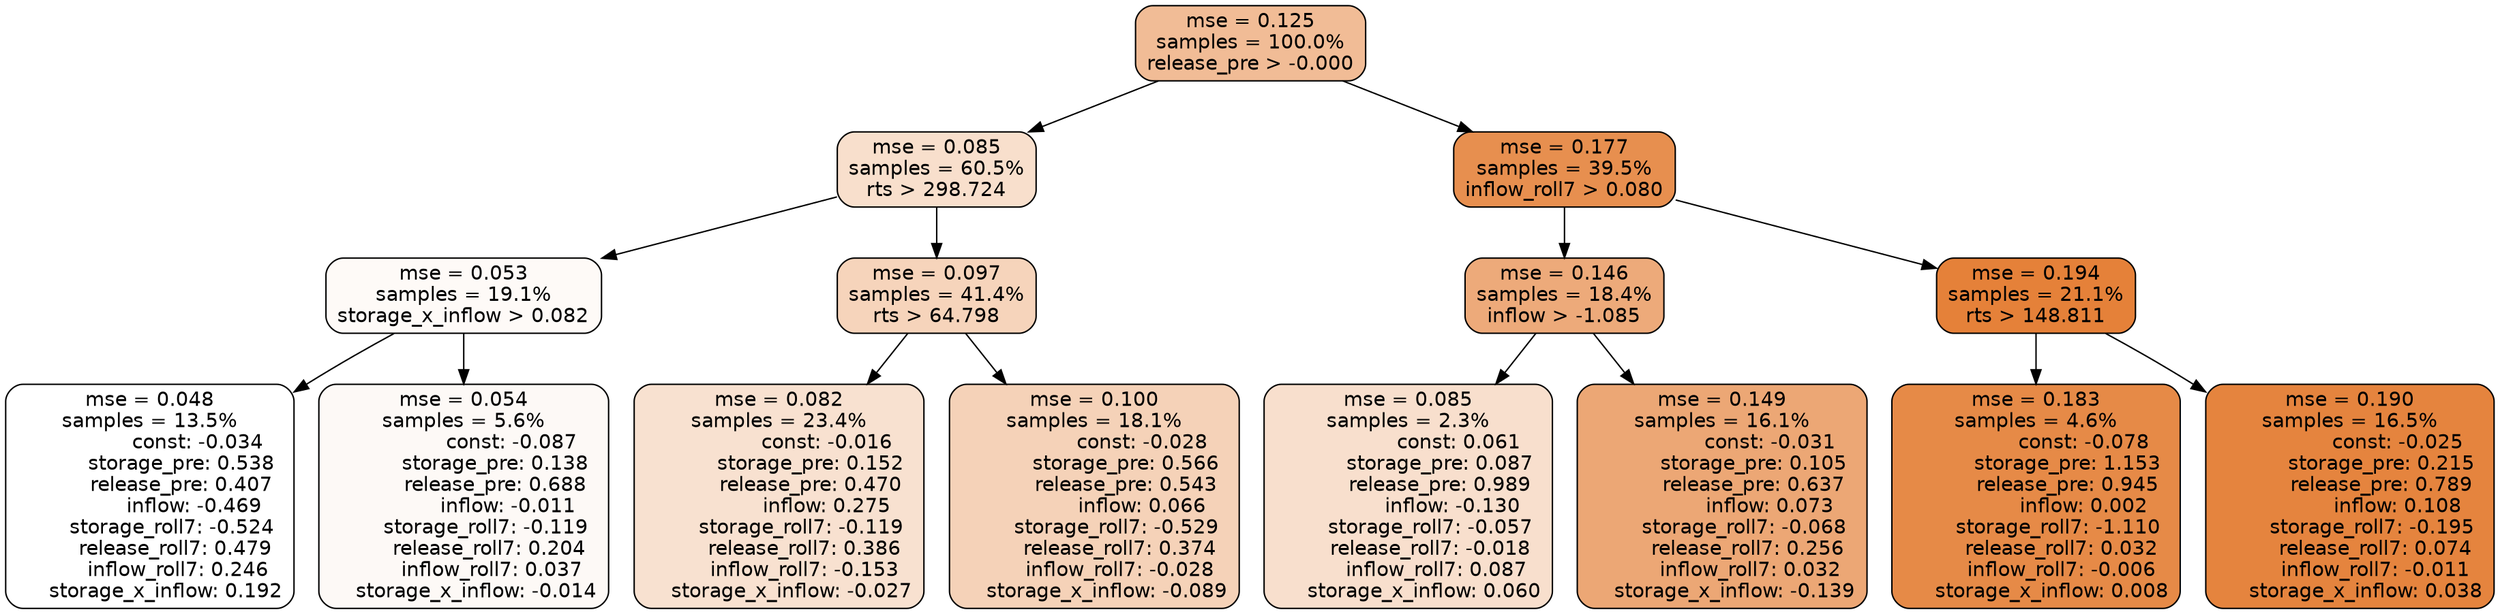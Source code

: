 digraph tree {
node [shape=rectangle, style="filled, rounded", color="black", fontname=helvetica] ;
edge [fontname=helvetica] ;
	"0" [label="mse = 0.125
samples = 100.0%
release_pre > -0.000", fillcolor="#f1bc96"]
	"1" [label="mse = 0.085
samples = 60.5%
rts > 298.724", fillcolor="#f8dfcc"]
	"8" [label="mse = 0.177
samples = 39.5%
inflow_roll7 > 0.080", fillcolor="#e78f4f"]
	"5" [label="mse = 0.053
samples = 19.1%
storage_x_inflow > 0.082", fillcolor="#fefaf7"]
	"2" [label="mse = 0.097
samples = 41.4%
rts > 64.798", fillcolor="#f6d4bb"]
	"9" [label="mse = 0.146
samples = 18.4%
inflow > -1.085", fillcolor="#edaa7a"]
	"12" [label="mse = 0.194
samples = 21.1%
rts > 148.811", fillcolor="#e58139"]
	"6" [label="mse = 0.048
samples = 13.5%
               const: -0.034
          storage_pre: 0.538
          release_pre: 0.407
              inflow: -0.469
       storage_roll7: -0.524
        release_roll7: 0.479
         inflow_roll7: 0.246
     storage_x_inflow: 0.192", fillcolor="#ffffff"]
	"7" [label="mse = 0.054
samples = 5.6%
               const: -0.087
          storage_pre: 0.138
          release_pre: 0.688
              inflow: -0.011
       storage_roll7: -0.119
        release_roll7: 0.204
         inflow_roll7: 0.037
    storage_x_inflow: -0.014", fillcolor="#fdf9f6"]
	"3" [label="mse = 0.082
samples = 23.4%
               const: -0.016
          storage_pre: 0.152
          release_pre: 0.470
               inflow: 0.275
       storage_roll7: -0.119
        release_roll7: 0.386
        inflow_roll7: -0.153
    storage_x_inflow: -0.027", fillcolor="#f8e1d0"]
	"4" [label="mse = 0.100
samples = 18.1%
               const: -0.028
          storage_pre: 0.566
          release_pre: 0.543
               inflow: 0.066
       storage_roll7: -0.529
        release_roll7: 0.374
        inflow_roll7: -0.028
    storage_x_inflow: -0.089", fillcolor="#f5d2b8"]
	"10" [label="mse = 0.085
samples = 2.3%
                const: 0.061
          storage_pre: 0.087
          release_pre: 0.989
              inflow: -0.130
       storage_roll7: -0.057
       release_roll7: -0.018
         inflow_roll7: 0.087
     storage_x_inflow: 0.060", fillcolor="#f8dfcd"]
	"11" [label="mse = 0.149
samples = 16.1%
               const: -0.031
          storage_pre: 0.105
          release_pre: 0.637
               inflow: 0.073
       storage_roll7: -0.068
        release_roll7: 0.256
         inflow_roll7: 0.032
    storage_x_inflow: -0.139", fillcolor="#eca775"]
	"14" [label="mse = 0.183
samples = 4.6%
               const: -0.078
          storage_pre: 1.153
          release_pre: 0.945
               inflow: 0.002
       storage_roll7: -1.110
        release_roll7: 0.032
        inflow_roll7: -0.006
     storage_x_inflow: 0.008", fillcolor="#e68a47"]
	"13" [label="mse = 0.190
samples = 16.5%
               const: -0.025
          storage_pre: 0.215
          release_pre: 0.789
               inflow: 0.108
       storage_roll7: -0.195
        release_roll7: 0.074
        inflow_roll7: -0.011
     storage_x_inflow: 0.038", fillcolor="#e5843e"]

	"0" -> "1"
	"0" -> "8"
	"1" -> "2"
	"1" -> "5"
	"8" -> "9"
	"8" -> "12"
	"5" -> "6"
	"5" -> "7"
	"2" -> "3"
	"2" -> "4"
	"9" -> "10"
	"9" -> "11"
	"12" -> "13"
	"12" -> "14"
}